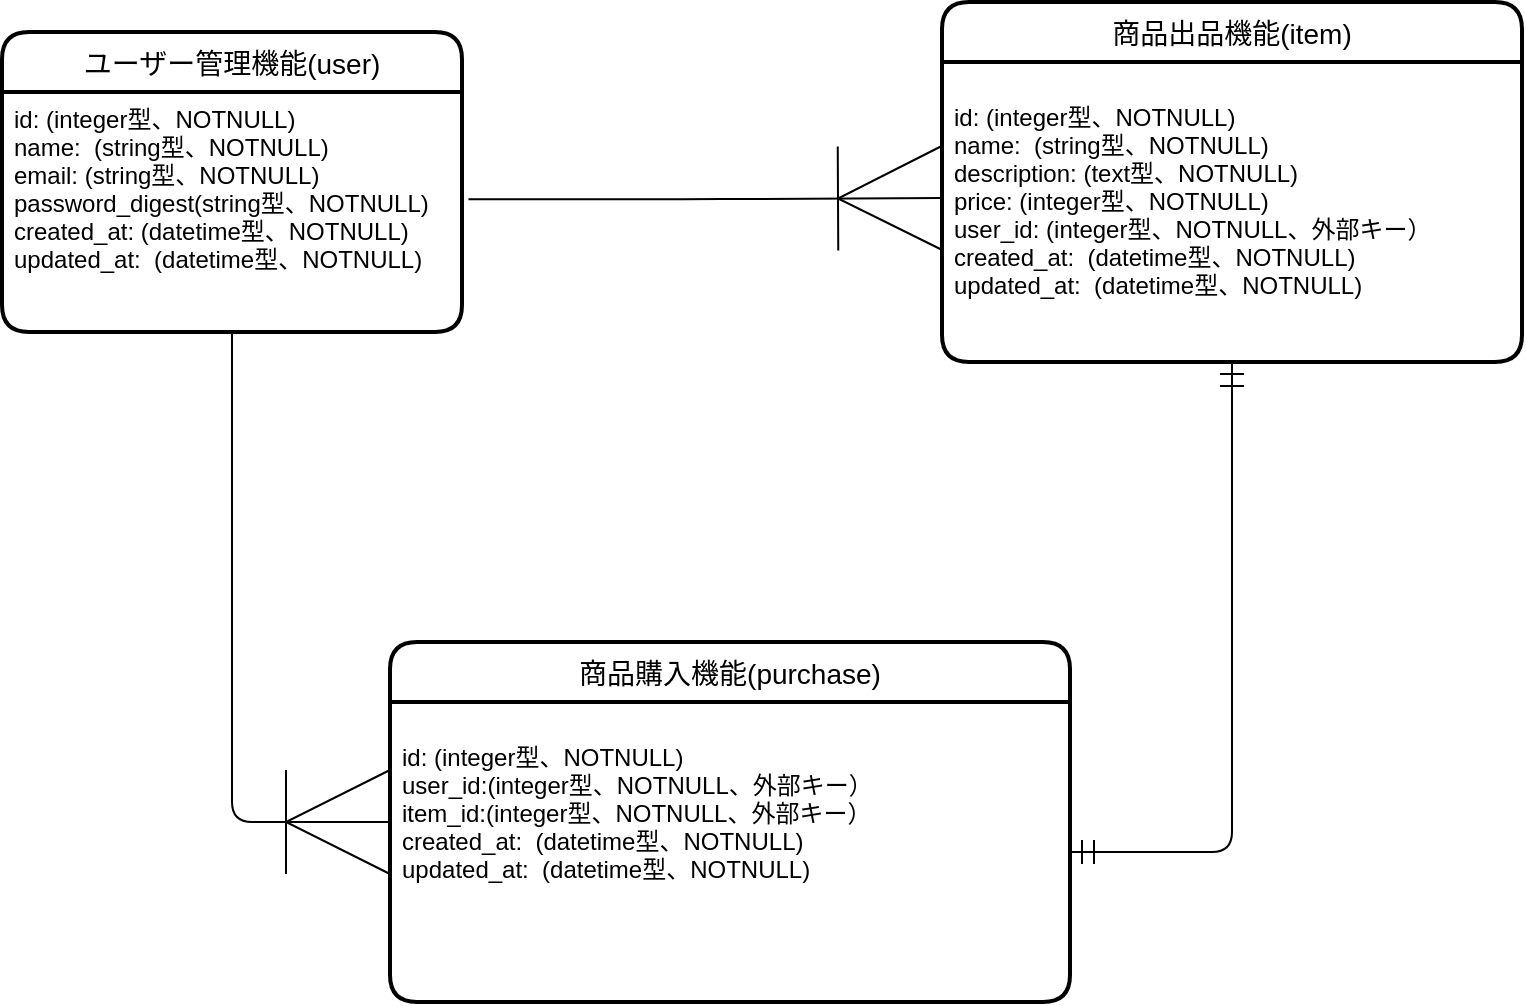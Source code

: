 <mxfile>
    <diagram id="H9YzMOYoDhHfS0lajZFN" name="ページ1">
        <mxGraphModel dx="576" dy="427" grid="1" gridSize="10" guides="1" tooltips="1" connect="1" arrows="1" fold="1" page="1" pageScale="1" pageWidth="827" pageHeight="1169" math="0" shadow="0">
            <root>
                <mxCell id="0"/>
                <mxCell id="1" parent="0"/>
                <mxCell id="2" value="ユーザー管理機能(user)" style="swimlane;childLayout=stackLayout;horizontal=1;startSize=30;horizontalStack=0;rounded=1;fontSize=14;fontStyle=0;strokeWidth=2;resizeParent=0;resizeLast=1;shadow=0;dashed=0;align=center;" vertex="1" parent="1">
                    <mxGeometry x="50" y="55" width="230" height="150" as="geometry"/>
                </mxCell>
                <mxCell id="3" value="id: (integer型、NOTNULL)&#10;name:  (string型、NOTNULL)&#10;email: (string型、NOTNULL)&#10;password_digest(string型、NOTNULL)&#10;created_at: (datetime型、NOTNULL)&#10;updated_at:  (datetime型、NOTNULL)" style="align=left;strokeColor=none;fillColor=none;spacingLeft=4;fontSize=12;verticalAlign=top;resizable=0;rotatable=0;part=1;" vertex="1" parent="2">
                    <mxGeometry y="30" width="230" height="120" as="geometry"/>
                </mxCell>
                <mxCell id="4" value="商品購入機能(purchase)" style="swimlane;childLayout=stackLayout;horizontal=1;startSize=30;horizontalStack=0;rounded=1;fontSize=14;fontStyle=0;strokeWidth=2;resizeParent=0;resizeLast=1;shadow=0;dashed=0;align=center;" vertex="1" parent="1">
                    <mxGeometry x="244" y="360" width="340" height="180" as="geometry"/>
                </mxCell>
                <mxCell id="5" value="&#10;id: (integer型、NOTNULL)&#10;user_id:(integer型、NOTNULL、外部キー）&#10;item_id:(integer型、NOTNULL、外部キー）&#10;created_at:  (datetime型、NOTNULL)&#10;updated_at:  (datetime型、NOTNULL)&#10;" style="align=left;strokeColor=none;fillColor=none;spacingLeft=4;fontSize=12;verticalAlign=top;resizable=0;rotatable=0;part=1;" vertex="1" parent="4">
                    <mxGeometry y="30" width="340" height="150" as="geometry"/>
                </mxCell>
                <mxCell id="6" value="商品出品機能(item)" style="swimlane;childLayout=stackLayout;horizontal=1;startSize=30;horizontalStack=0;rounded=1;fontSize=14;fontStyle=0;strokeWidth=2;resizeParent=0;resizeLast=1;shadow=0;dashed=0;align=center;" vertex="1" parent="1">
                    <mxGeometry x="520" y="40" width="290" height="180" as="geometry"/>
                </mxCell>
                <mxCell id="7" value="&#10;id: (integer型、NOTNULL)&#10;name:  (string型、NOTNULL)&#10;description: (text型、NOTNULL)&#10;price: (integer型、NOTNULL)&#10;user_id: (integer型、NOTNULL、外部キー）&#10;created_at:  (datetime型、NOTNULL)&#10;updated_at:  (datetime型、NOTNULL)" style="align=left;strokeColor=none;fillColor=none;spacingLeft=4;fontSize=12;verticalAlign=top;resizable=0;rotatable=0;part=1;" vertex="1" parent="6">
                    <mxGeometry y="30" width="290" height="150" as="geometry"/>
                </mxCell>
                <mxCell id="10" value="" style="edgeStyle=orthogonalEdgeStyle;fontSize=12;html=1;endArrow=ERoneToMany;exitX=1.014;exitY=0.447;exitDx=0;exitDy=0;exitPerimeter=0;endSize=50;startSize=10;targetPerimeterSpacing=0;sourcePerimeterSpacing=0;jumpSize=5;jumpStyle=none;" edge="1" parent="1" source="3">
                    <mxGeometry width="100" height="100" relative="1" as="geometry">
                        <mxPoint x="370" y="270" as="sourcePoint"/>
                        <mxPoint x="520" y="138" as="targetPoint"/>
                    </mxGeometry>
                </mxCell>
                <mxCell id="11" value="" style="edgeStyle=orthogonalEdgeStyle;fontSize=12;html=1;endArrow=ERoneToMany;startSize=10;endSize=50;sourcePerimeterSpacing=0;targetPerimeterSpacing=0;jumpStyle=none;jumpSize=5;entryX=0;entryY=0.5;entryDx=0;entryDy=0;exitX=0.5;exitY=1;exitDx=0;exitDy=0;" edge="1" parent="1" source="3" target="4">
                    <mxGeometry width="100" height="100" relative="1" as="geometry">
                        <mxPoint x="250" y="270" as="sourcePoint"/>
                        <mxPoint x="350" y="170" as="targetPoint"/>
                    </mxGeometry>
                </mxCell>
                <mxCell id="12" value="" style="fontSize=12;html=1;endArrow=ERmandOne;startArrow=ERmandOne;startSize=10;endSize=10;sourcePerimeterSpacing=0;targetPerimeterSpacing=0;jumpStyle=none;jumpSize=5;entryX=0.5;entryY=1;entryDx=0;entryDy=0;exitX=1;exitY=0.5;exitDx=0;exitDy=0;edgeStyle=orthogonalEdgeStyle;" edge="1" parent="1" source="5" target="7">
                    <mxGeometry width="100" height="100" relative="1" as="geometry">
                        <mxPoint x="250" y="370" as="sourcePoint"/>
                        <mxPoint x="350" y="270" as="targetPoint"/>
                    </mxGeometry>
                </mxCell>
            </root>
        </mxGraphModel>
    </diagram>
</mxfile>